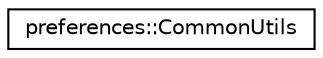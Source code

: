 digraph "Graphical Class Hierarchy"
{
 // LATEX_PDF_SIZE
  edge [fontname="Helvetica",fontsize="10",labelfontname="Helvetica",labelfontsize="10"];
  node [fontname="Helvetica",fontsize="10",shape=record];
  rankdir="LR";
  Node0 [label="preferences::CommonUtils",height=0.2,width=0.4,color="black", fillcolor="white", style="filled",URL="$classpreferences_1_1_common_utils.html",tooltip=" "];
}
